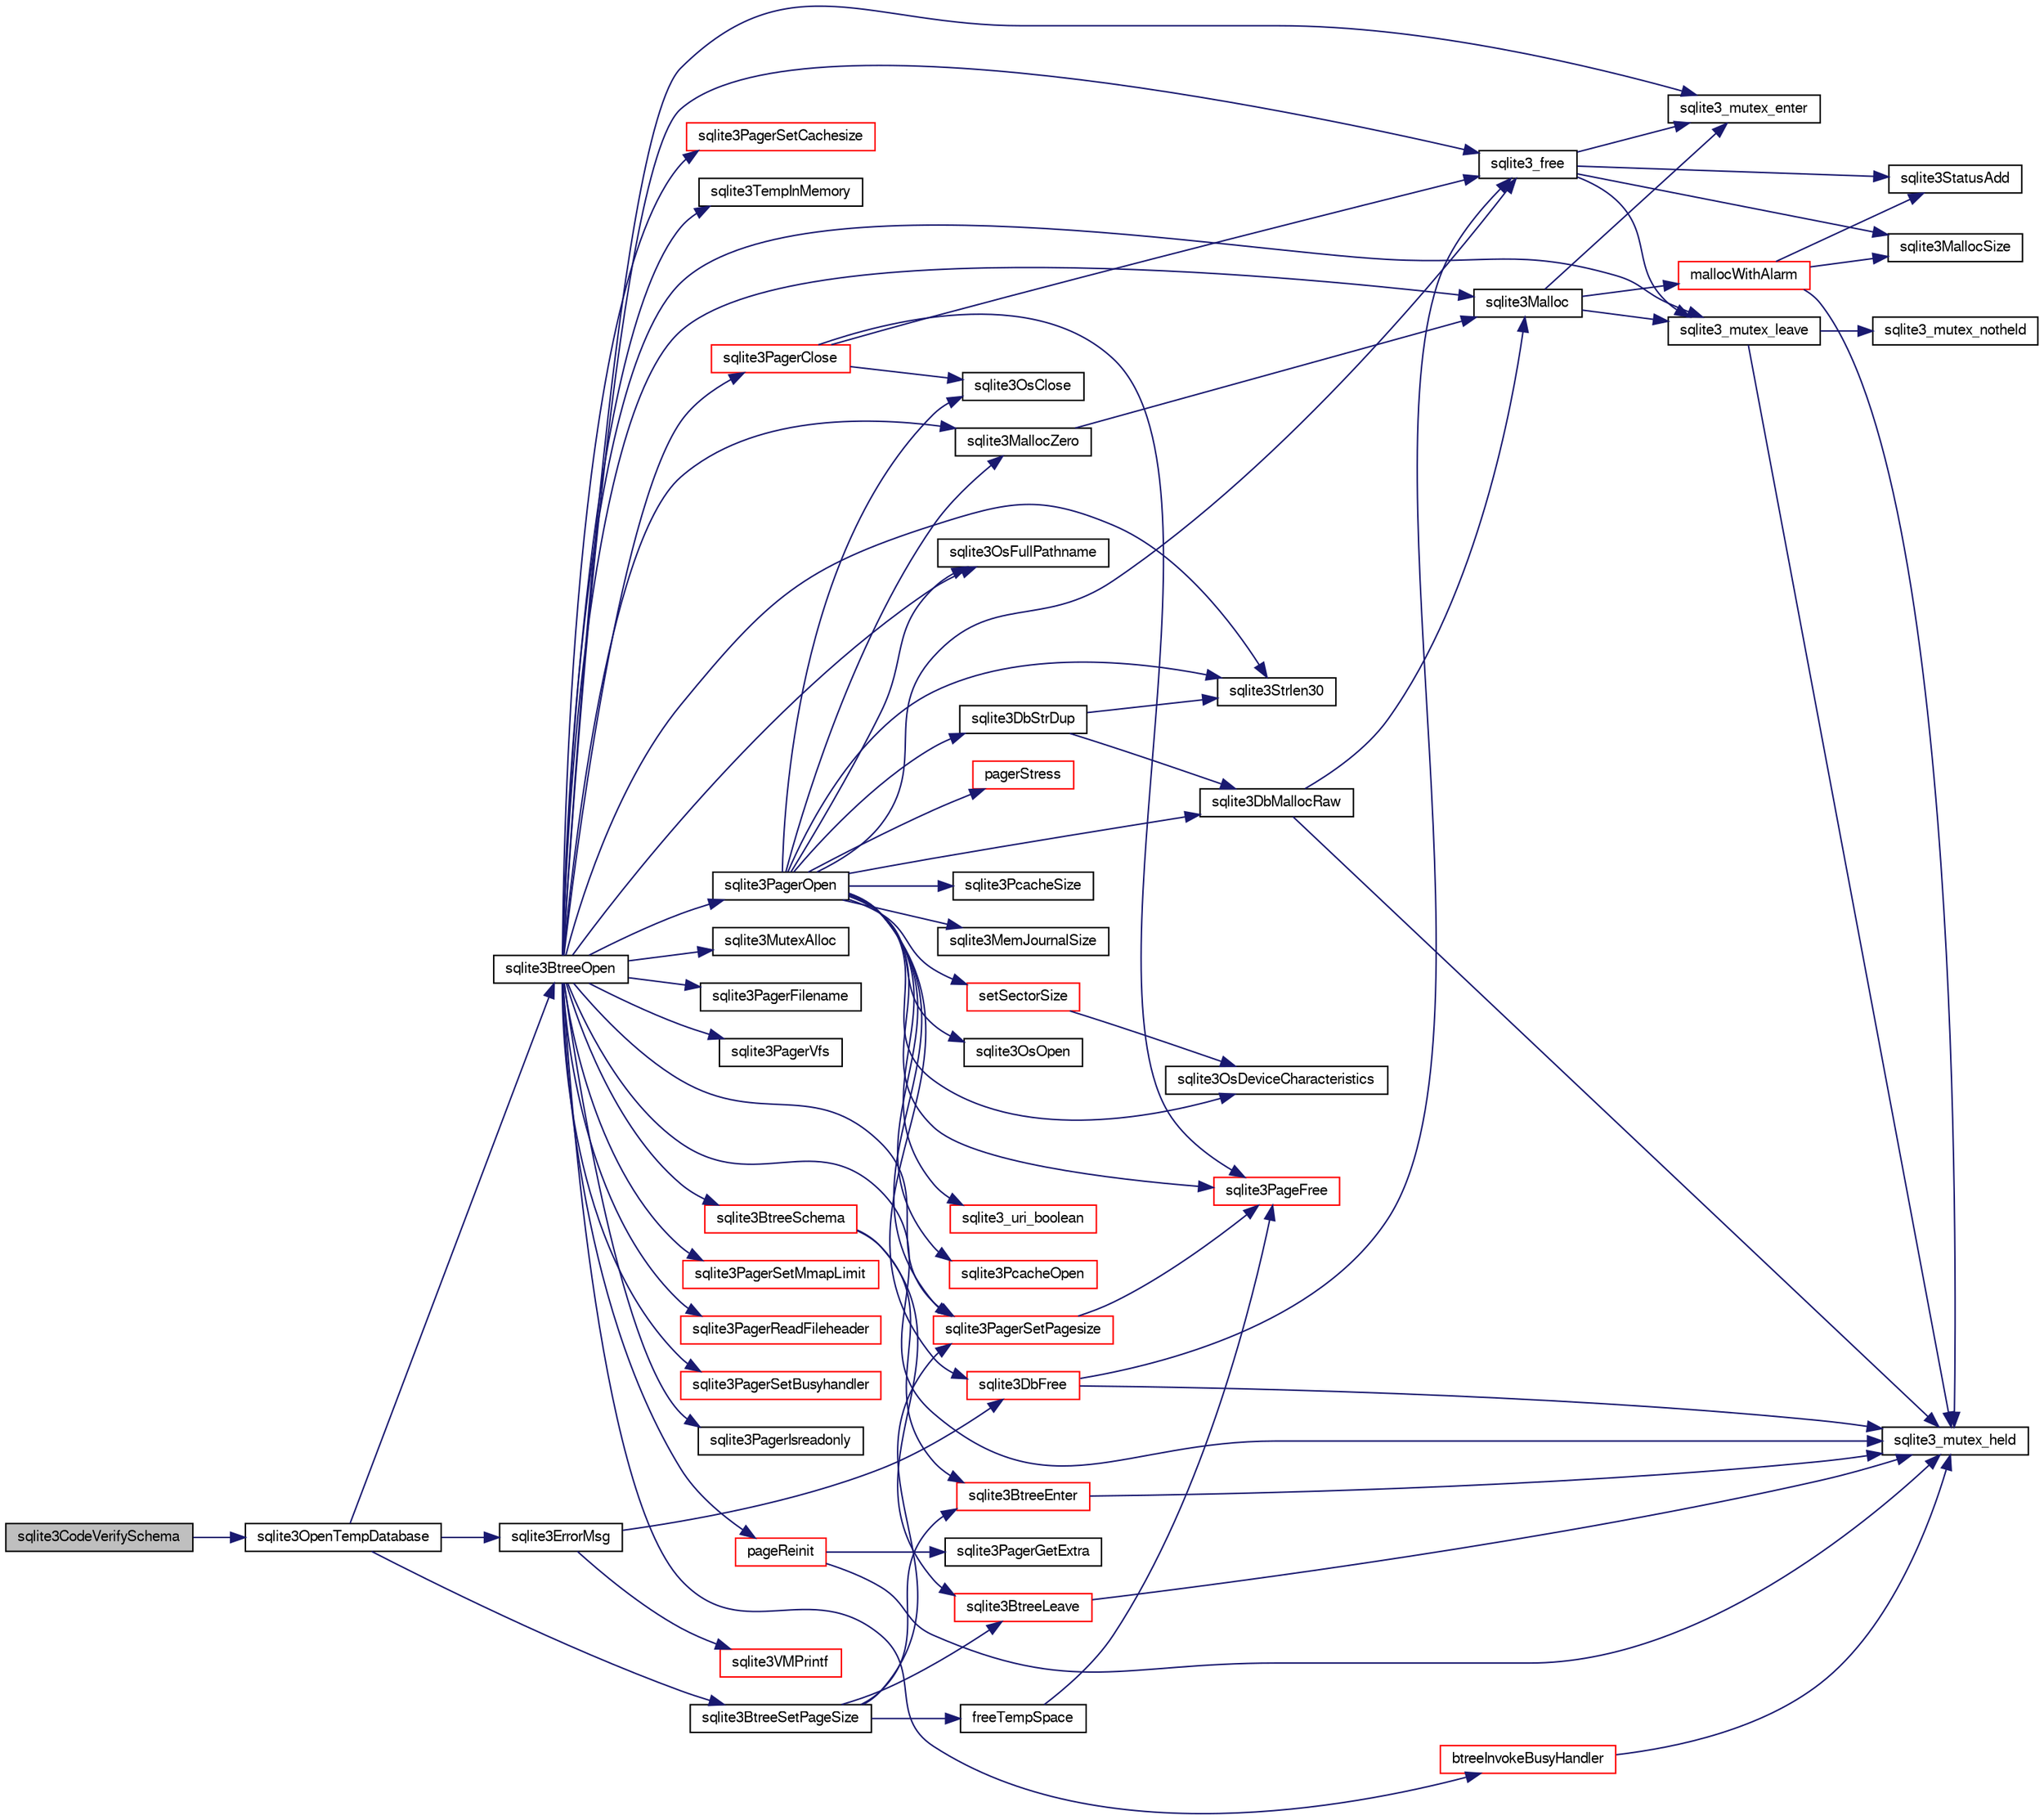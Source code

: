 digraph "sqlite3CodeVerifySchema"
{
  edge [fontname="FreeSans",fontsize="10",labelfontname="FreeSans",labelfontsize="10"];
  node [fontname="FreeSans",fontsize="10",shape=record];
  rankdir="LR";
  Node478920 [label="sqlite3CodeVerifySchema",height=0.2,width=0.4,color="black", fillcolor="grey75", style="filled", fontcolor="black"];
  Node478920 -> Node478921 [color="midnightblue",fontsize="10",style="solid",fontname="FreeSans"];
  Node478921 [label="sqlite3OpenTempDatabase",height=0.2,width=0.4,color="black", fillcolor="white", style="filled",URL="$sqlite3_8c.html#aaf3088380b731428b72d3b5777f93755"];
  Node478921 -> Node478922 [color="midnightblue",fontsize="10",style="solid",fontname="FreeSans"];
  Node478922 [label="sqlite3BtreeOpen",height=0.2,width=0.4,color="black", fillcolor="white", style="filled",URL="$sqlite3_8c.html#a13dcb44dc34af6ce9d38de9c5aa975f9"];
  Node478922 -> Node478923 [color="midnightblue",fontsize="10",style="solid",fontname="FreeSans"];
  Node478923 [label="sqlite3TempInMemory",height=0.2,width=0.4,color="black", fillcolor="white", style="filled",URL="$sqlite3_8c.html#a458449cdb4a6ca29650deb8af285a511"];
  Node478922 -> Node478924 [color="midnightblue",fontsize="10",style="solid",fontname="FreeSans"];
  Node478924 [label="sqlite3_mutex_held",height=0.2,width=0.4,color="black", fillcolor="white", style="filled",URL="$sqlite3_8c.html#acf77da68932b6bc163c5e68547ecc3e7"];
  Node478922 -> Node478925 [color="midnightblue",fontsize="10",style="solid",fontname="FreeSans"];
  Node478925 [label="sqlite3MallocZero",height=0.2,width=0.4,color="black", fillcolor="white", style="filled",URL="$sqlite3_8c.html#ab3e07a30b9b5471f9f5e8f9cb7229934"];
  Node478925 -> Node478926 [color="midnightblue",fontsize="10",style="solid",fontname="FreeSans"];
  Node478926 [label="sqlite3Malloc",height=0.2,width=0.4,color="black", fillcolor="white", style="filled",URL="$sqlite3_8c.html#a361a2eaa846b1885f123abe46f5d8b2b"];
  Node478926 -> Node478927 [color="midnightblue",fontsize="10",style="solid",fontname="FreeSans"];
  Node478927 [label="sqlite3_mutex_enter",height=0.2,width=0.4,color="black", fillcolor="white", style="filled",URL="$sqlite3_8c.html#a1c12cde690bd89f104de5cbad12a6bf5"];
  Node478926 -> Node478928 [color="midnightblue",fontsize="10",style="solid",fontname="FreeSans"];
  Node478928 [label="mallocWithAlarm",height=0.2,width=0.4,color="red", fillcolor="white", style="filled",URL="$sqlite3_8c.html#ab070d5cf8e48ec8a6a43cf025d48598b"];
  Node478928 -> Node478924 [color="midnightblue",fontsize="10",style="solid",fontname="FreeSans"];
  Node478928 -> Node478934 [color="midnightblue",fontsize="10",style="solid",fontname="FreeSans"];
  Node478934 [label="sqlite3MallocSize",height=0.2,width=0.4,color="black", fillcolor="white", style="filled",URL="$sqlite3_8c.html#acf5d2a5f35270bafb050bd2def576955"];
  Node478928 -> Node478935 [color="midnightblue",fontsize="10",style="solid",fontname="FreeSans"];
  Node478935 [label="sqlite3StatusAdd",height=0.2,width=0.4,color="black", fillcolor="white", style="filled",URL="$sqlite3_8c.html#afa029f93586aeab4cc85360905dae9cd"];
  Node478926 -> Node478932 [color="midnightblue",fontsize="10",style="solid",fontname="FreeSans"];
  Node478932 [label="sqlite3_mutex_leave",height=0.2,width=0.4,color="black", fillcolor="white", style="filled",URL="$sqlite3_8c.html#a5838d235601dbd3c1fa993555c6bcc93"];
  Node478932 -> Node478924 [color="midnightblue",fontsize="10",style="solid",fontname="FreeSans"];
  Node478932 -> Node478933 [color="midnightblue",fontsize="10",style="solid",fontname="FreeSans"];
  Node478933 [label="sqlite3_mutex_notheld",height=0.2,width=0.4,color="black", fillcolor="white", style="filled",URL="$sqlite3_8c.html#a83967c837c1c000d3b5adcfaa688f5dc"];
  Node478922 -> Node478926 [color="midnightblue",fontsize="10",style="solid",fontname="FreeSans"];
  Node478922 -> Node478936 [color="midnightblue",fontsize="10",style="solid",fontname="FreeSans"];
  Node478936 [label="sqlite3_free",height=0.2,width=0.4,color="black", fillcolor="white", style="filled",URL="$sqlite3_8c.html#a6552349e36a8a691af5487999ab09519"];
  Node478936 -> Node478927 [color="midnightblue",fontsize="10",style="solid",fontname="FreeSans"];
  Node478936 -> Node478935 [color="midnightblue",fontsize="10",style="solid",fontname="FreeSans"];
  Node478936 -> Node478934 [color="midnightblue",fontsize="10",style="solid",fontname="FreeSans"];
  Node478936 -> Node478932 [color="midnightblue",fontsize="10",style="solid",fontname="FreeSans"];
  Node478922 -> Node478937 [color="midnightblue",fontsize="10",style="solid",fontname="FreeSans"];
  Node478937 [label="sqlite3Strlen30",height=0.2,width=0.4,color="black", fillcolor="white", style="filled",URL="$sqlite3_8c.html#a3dcd80ba41f1a308193dee74857b62a7"];
  Node478922 -> Node478938 [color="midnightblue",fontsize="10",style="solid",fontname="FreeSans"];
  Node478938 [label="sqlite3OsFullPathname",height=0.2,width=0.4,color="black", fillcolor="white", style="filled",URL="$sqlite3_8c.html#a0456d8c8b3e7990b6e1c4ea93b9a8c17"];
  Node478922 -> Node478939 [color="midnightblue",fontsize="10",style="solid",fontname="FreeSans"];
  Node478939 [label="sqlite3MutexAlloc",height=0.2,width=0.4,color="black", fillcolor="white", style="filled",URL="$sqlite3_8c.html#a0e3f432ee581f6876b590e7ad7e84e19"];
  Node478922 -> Node478927 [color="midnightblue",fontsize="10",style="solid",fontname="FreeSans"];
  Node478922 -> Node478940 [color="midnightblue",fontsize="10",style="solid",fontname="FreeSans"];
  Node478940 [label="sqlite3PagerFilename",height=0.2,width=0.4,color="black", fillcolor="white", style="filled",URL="$sqlite3_8c.html#af9905ce64f499b4e908ec64e65730584"];
  Node478922 -> Node478941 [color="midnightblue",fontsize="10",style="solid",fontname="FreeSans"];
  Node478941 [label="sqlite3PagerVfs",height=0.2,width=0.4,color="black", fillcolor="white", style="filled",URL="$sqlite3_8c.html#a622fab679471aea91602568271c08222"];
  Node478922 -> Node478932 [color="midnightblue",fontsize="10",style="solid",fontname="FreeSans"];
  Node478922 -> Node478942 [color="midnightblue",fontsize="10",style="solid",fontname="FreeSans"];
  Node478942 [label="sqlite3PagerOpen",height=0.2,width=0.4,color="black", fillcolor="white", style="filled",URL="$sqlite3_8c.html#a5b4a74e8a1754922c482b7af19b30611"];
  Node478942 -> Node478943 [color="midnightblue",fontsize="10",style="solid",fontname="FreeSans"];
  Node478943 [label="sqlite3PcacheSize",height=0.2,width=0.4,color="black", fillcolor="white", style="filled",URL="$sqlite3_8c.html#abd3ccb97700f81bf482c44b66fb00cdb"];
  Node478942 -> Node478944 [color="midnightblue",fontsize="10",style="solid",fontname="FreeSans"];
  Node478944 [label="sqlite3MemJournalSize",height=0.2,width=0.4,color="black", fillcolor="white", style="filled",URL="$sqlite3_8c.html#a467faa8c56423e1d71f1edcdf788ea01"];
  Node478942 -> Node478945 [color="midnightblue",fontsize="10",style="solid",fontname="FreeSans"];
  Node478945 [label="sqlite3DbStrDup",height=0.2,width=0.4,color="black", fillcolor="white", style="filled",URL="$sqlite3_8c.html#a0ec4772ee6de7316ecd1e6cabb1beeef"];
  Node478945 -> Node478937 [color="midnightblue",fontsize="10",style="solid",fontname="FreeSans"];
  Node478945 -> Node478946 [color="midnightblue",fontsize="10",style="solid",fontname="FreeSans"];
  Node478946 [label="sqlite3DbMallocRaw",height=0.2,width=0.4,color="black", fillcolor="white", style="filled",URL="$sqlite3_8c.html#abbe8be0cf7175e11ddc3e2218fad924e"];
  Node478946 -> Node478924 [color="midnightblue",fontsize="10",style="solid",fontname="FreeSans"];
  Node478946 -> Node478926 [color="midnightblue",fontsize="10",style="solid",fontname="FreeSans"];
  Node478942 -> Node478937 [color="midnightblue",fontsize="10",style="solid",fontname="FreeSans"];
  Node478942 -> Node478946 [color="midnightblue",fontsize="10",style="solid",fontname="FreeSans"];
  Node478942 -> Node478938 [color="midnightblue",fontsize="10",style="solid",fontname="FreeSans"];
  Node478942 -> Node478947 [color="midnightblue",fontsize="10",style="solid",fontname="FreeSans"];
  Node478947 [label="sqlite3DbFree",height=0.2,width=0.4,color="red", fillcolor="white", style="filled",URL="$sqlite3_8c.html#ac70ab821a6607b4a1b909582dc37a069"];
  Node478947 -> Node478924 [color="midnightblue",fontsize="10",style="solid",fontname="FreeSans"];
  Node478947 -> Node478936 [color="midnightblue",fontsize="10",style="solid",fontname="FreeSans"];
  Node478942 -> Node478925 [color="midnightblue",fontsize="10",style="solid",fontname="FreeSans"];
  Node478942 -> Node478951 [color="midnightblue",fontsize="10",style="solid",fontname="FreeSans"];
  Node478951 [label="sqlite3OsOpen",height=0.2,width=0.4,color="black", fillcolor="white", style="filled",URL="$sqlite3_8c.html#a12a1f3451e28f9cecd19cf0bb4f8f416"];
  Node478942 -> Node478952 [color="midnightblue",fontsize="10",style="solid",fontname="FreeSans"];
  Node478952 [label="sqlite3OsDeviceCharacteristics",height=0.2,width=0.4,color="black", fillcolor="white", style="filled",URL="$sqlite3_8c.html#a251e030ce1bd2e552bc2dd66b1ac36d0"];
  Node478942 -> Node478953 [color="midnightblue",fontsize="10",style="solid",fontname="FreeSans"];
  Node478953 [label="setSectorSize",height=0.2,width=0.4,color="red", fillcolor="white", style="filled",URL="$sqlite3_8c.html#ae5c96f9f828df3cd795fe591b788ce35"];
  Node478953 -> Node478952 [color="midnightblue",fontsize="10",style="solid",fontname="FreeSans"];
  Node478942 -> Node478956 [color="midnightblue",fontsize="10",style="solid",fontname="FreeSans"];
  Node478956 [label="sqlite3_uri_boolean",height=0.2,width=0.4,color="red", fillcolor="white", style="filled",URL="$sqlite3_8c.html#a1124cc9034bdbc616bb6d54455a4110f"];
  Node478942 -> Node478963 [color="midnightblue",fontsize="10",style="solid",fontname="FreeSans"];
  Node478963 [label="sqlite3PagerSetPagesize",height=0.2,width=0.4,color="red", fillcolor="white", style="filled",URL="$sqlite3_8c.html#ab668348d5dcc0382c247c74b6358f16e"];
  Node478963 -> Node478977 [color="midnightblue",fontsize="10",style="solid",fontname="FreeSans"];
  Node478977 [label="sqlite3PageFree",height=0.2,width=0.4,color="red", fillcolor="white", style="filled",URL="$sqlite3_8c.html#a7c85b1d9d633386e0ecb5d56594fe03f"];
  Node478942 -> Node478981 [color="midnightblue",fontsize="10",style="solid",fontname="FreeSans"];
  Node478981 [label="sqlite3PcacheOpen",height=0.2,width=0.4,color="red", fillcolor="white", style="filled",URL="$sqlite3_8c.html#ac00b78fcdee2f240e2f1ca2a3d063b24"];
  Node478942 -> Node478982 [color="midnightblue",fontsize="10",style="solid",fontname="FreeSans"];
  Node478982 [label="pagerStress",height=0.2,width=0.4,color="red", fillcolor="white", style="filled",URL="$sqlite3_8c.html#abb21a3a371038e9e3e69af0f21a1b386"];
  Node478942 -> Node479354 [color="midnightblue",fontsize="10",style="solid",fontname="FreeSans"];
  Node479354 [label="sqlite3OsClose",height=0.2,width=0.4,color="black", fillcolor="white", style="filled",URL="$sqlite3_8c.html#aa5f0aeb27273a57c0523deaf48997533"];
  Node478942 -> Node478977 [color="midnightblue",fontsize="10",style="solid",fontname="FreeSans"];
  Node478942 -> Node478936 [color="midnightblue",fontsize="10",style="solid",fontname="FreeSans"];
  Node478922 -> Node479383 [color="midnightblue",fontsize="10",style="solid",fontname="FreeSans"];
  Node479383 [label="pageReinit",height=0.2,width=0.4,color="red", fillcolor="white", style="filled",URL="$sqlite3_8c.html#aa27cac56390e92c5ef6d566ee7defb59"];
  Node479383 -> Node479372 [color="midnightblue",fontsize="10",style="solid",fontname="FreeSans"];
  Node479372 [label="sqlite3PagerGetExtra",height=0.2,width=0.4,color="black", fillcolor="white", style="filled",URL="$sqlite3_8c.html#a48e879a6d20f06f27390973ab8d59bd7"];
  Node479383 -> Node478924 [color="midnightblue",fontsize="10",style="solid",fontname="FreeSans"];
  Node478922 -> Node479390 [color="midnightblue",fontsize="10",style="solid",fontname="FreeSans"];
  Node479390 [label="sqlite3PagerSetMmapLimit",height=0.2,width=0.4,color="red", fillcolor="white", style="filled",URL="$sqlite3_8c.html#aa5bd62da47024a18682829ab4527e9a8"];
  Node478922 -> Node479391 [color="midnightblue",fontsize="10",style="solid",fontname="FreeSans"];
  Node479391 [label="sqlite3PagerReadFileheader",height=0.2,width=0.4,color="red", fillcolor="white", style="filled",URL="$sqlite3_8c.html#a7f5d7106f696229a68737d16b4046b3a"];
  Node478922 -> Node479392 [color="midnightblue",fontsize="10",style="solid",fontname="FreeSans"];
  Node479392 [label="sqlite3PagerSetBusyhandler",height=0.2,width=0.4,color="red", fillcolor="white", style="filled",URL="$sqlite3_8c.html#a24076fb4f14e547a630f83f25ff37852"];
  Node478922 -> Node479393 [color="midnightblue",fontsize="10",style="solid",fontname="FreeSans"];
  Node479393 [label="btreeInvokeBusyHandler",height=0.2,width=0.4,color="red", fillcolor="white", style="filled",URL="$sqlite3_8c.html#a15058f7fc35aedcd18a3fc5067c10b9c"];
  Node479393 -> Node478924 [color="midnightblue",fontsize="10",style="solid",fontname="FreeSans"];
  Node478922 -> Node479395 [color="midnightblue",fontsize="10",style="solid",fontname="FreeSans"];
  Node479395 [label="sqlite3PagerIsreadonly",height=0.2,width=0.4,color="black", fillcolor="white", style="filled",URL="$sqlite3_8c.html#a7e85868aa17dab7125bbcba29c76f708"];
  Node478922 -> Node478963 [color="midnightblue",fontsize="10",style="solid",fontname="FreeSans"];
  Node478922 -> Node479396 [color="midnightblue",fontsize="10",style="solid",fontname="FreeSans"];
  Node479396 [label="sqlite3PagerClose",height=0.2,width=0.4,color="red", fillcolor="white", style="filled",URL="$sqlite3_8c.html#af94b1f96b60689fd09422cce2c85f53f"];
  Node479396 -> Node479354 [color="midnightblue",fontsize="10",style="solid",fontname="FreeSans"];
  Node479396 -> Node478977 [color="midnightblue",fontsize="10",style="solid",fontname="FreeSans"];
  Node479396 -> Node478936 [color="midnightblue",fontsize="10",style="solid",fontname="FreeSans"];
  Node478922 -> Node479414 [color="midnightblue",fontsize="10",style="solid",fontname="FreeSans"];
  Node479414 [label="sqlite3BtreeSchema",height=0.2,width=0.4,color="red", fillcolor="white", style="filled",URL="$sqlite3_8c.html#af5345180c083a3a4b3d5ebb11986ea4a"];
  Node479414 -> Node479302 [color="midnightblue",fontsize="10",style="solid",fontname="FreeSans"];
  Node479302 [label="sqlite3BtreeEnter",height=0.2,width=0.4,color="red", fillcolor="white", style="filled",URL="$sqlite3_8c.html#afa05d700ca373993fe6b0525b867feff"];
  Node479302 -> Node478924 [color="midnightblue",fontsize="10",style="solid",fontname="FreeSans"];
  Node479414 -> Node479307 [color="midnightblue",fontsize="10",style="solid",fontname="FreeSans"];
  Node479307 [label="sqlite3BtreeLeave",height=0.2,width=0.4,color="red", fillcolor="white", style="filled",URL="$sqlite3_8c.html#a460e4f89d1aeef4b4d334cfe8165da89"];
  Node479307 -> Node478924 [color="midnightblue",fontsize="10",style="solid",fontname="FreeSans"];
  Node478922 -> Node479415 [color="midnightblue",fontsize="10",style="solid",fontname="FreeSans"];
  Node479415 [label="sqlite3PagerSetCachesize",height=0.2,width=0.4,color="red", fillcolor="white", style="filled",URL="$sqlite3_8c.html#a0c65ddf2e31ecae395a51f4cdb3ce7bb"];
  Node478921 -> Node479417 [color="midnightblue",fontsize="10",style="solid",fontname="FreeSans"];
  Node479417 [label="sqlite3ErrorMsg",height=0.2,width=0.4,color="black", fillcolor="white", style="filled",URL="$sqlite3_8c.html#aee2798e173651adae0f9c85469f3457d"];
  Node479417 -> Node479226 [color="midnightblue",fontsize="10",style="solid",fontname="FreeSans"];
  Node479226 [label="sqlite3VMPrintf",height=0.2,width=0.4,color="red", fillcolor="white", style="filled",URL="$sqlite3_8c.html#a05535d0982ef06fbc2ee8195ebbae689"];
  Node479417 -> Node478947 [color="midnightblue",fontsize="10",style="solid",fontname="FreeSans"];
  Node478921 -> Node479418 [color="midnightblue",fontsize="10",style="solid",fontname="FreeSans"];
  Node479418 [label="sqlite3BtreeSetPageSize",height=0.2,width=0.4,color="black", fillcolor="white", style="filled",URL="$sqlite3_8c.html#ad9c65e8377c831a80e0ac1f108c43f3e"];
  Node479418 -> Node479302 [color="midnightblue",fontsize="10",style="solid",fontname="FreeSans"];
  Node479418 -> Node479307 [color="midnightblue",fontsize="10",style="solid",fontname="FreeSans"];
  Node479418 -> Node479419 [color="midnightblue",fontsize="10",style="solid",fontname="FreeSans"];
  Node479419 [label="freeTempSpace",height=0.2,width=0.4,color="black", fillcolor="white", style="filled",URL="$sqlite3_8c.html#aec277d601edd310860ca5a81c99ed411"];
  Node479419 -> Node478977 [color="midnightblue",fontsize="10",style="solid",fontname="FreeSans"];
  Node479418 -> Node478963 [color="midnightblue",fontsize="10",style="solid",fontname="FreeSans"];
}
